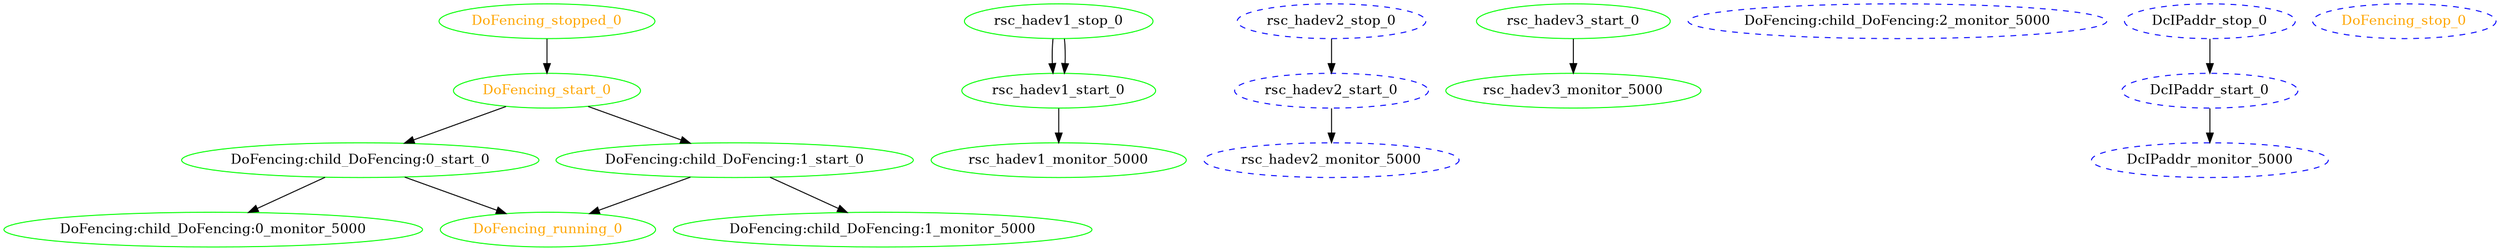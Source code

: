digraph "g" {
	size = "30,30"
"DoFencing:child_DoFencing:0_monitor_5000" [ tooltip="hadev2" color="green" fontcolor="black" ]
"rsc_hadev1_monitor_5000" [ tooltip="hadev3" color="green" fontcolor="black" ]
"DoFencing:child_DoFencing:0_start_0" [ tooltip="hadev2" color="green" fontcolor="black" ]
"rsc_hadev2_monitor_5000" [ style="dashed" color="blue" fontcolor="black" ]
"rsc_hadev3_start_0" [ tooltip="hadev3" color="green" fontcolor="black" ]
"DoFencing:child_DoFencing:2_monitor_5000" [ style="dashed" color="blue" fontcolor="black" ]
"DcIPaddr_monitor_5000" [ style="dashed" color="blue" fontcolor="black" ]
"rsc_hadev1_start_0" [ tooltip="hadev3" color="green" fontcolor="black" ]
"rsc_hadev3_monitor_5000" [ tooltip="hadev3" color="green" fontcolor="black" ]
"DoFencing:child_DoFencing:1_monitor_5000" [ tooltip="hadev3" color="green" fontcolor="black" ]
"DcIPaddr_stop_0" [ style="dashed" color="blue" fontcolor="black" ]
"DcIPaddr_start_0" [ style="dashed" color="blue" fontcolor="black" ]
"rsc_hadev1_stop_0" [ tooltip="hadev2" color="green" fontcolor="black" ]
"rsc_hadev2_stop_0" [ style="dashed" color="blue" fontcolor="black" ]
"rsc_hadev2_start_0" [ style="dashed" color="blue" fontcolor="black" ]
"DoFencing:child_DoFencing:1_start_0" [ tooltip="hadev3" color="green" fontcolor="black" ]
"DoFencing_start_0" [ tooltip="" color="green" fontcolor="orange" ]
"DoFencing_running_0" [ tooltip="" color="green" fontcolor="orange" ]
"DoFencing_stop_0" [ style="dashed" color="blue" fontcolor="orange" ]
"DoFencing_stopped_0" [ tooltip="" color="green" fontcolor="orange" ]
"DoFencing:child_DoFencing:0_start_0" -> "DoFencing:child_DoFencing:0_monitor_5000"
"rsc_hadev1_start_0" -> "rsc_hadev1_monitor_5000"
"DoFencing_start_0" -> "DoFencing:child_DoFencing:0_start_0"
"rsc_hadev2_start_0" -> "rsc_hadev2_monitor_5000"
"DcIPaddr_start_0" -> "DcIPaddr_monitor_5000"
"rsc_hadev1_stop_0" -> "rsc_hadev1_start_0"
"rsc_hadev1_stop_0" -> "rsc_hadev1_start_0"
"rsc_hadev3_start_0" -> "rsc_hadev3_monitor_5000"
"DoFencing:child_DoFencing:1_start_0" -> "DoFencing:child_DoFencing:1_monitor_5000"
"DcIPaddr_stop_0" -> "DcIPaddr_start_0"
"rsc_hadev2_stop_0" -> "rsc_hadev2_start_0"
"DoFencing_start_0" -> "DoFencing:child_DoFencing:1_start_0"
"DoFencing_stopped_0" -> "DoFencing_start_0"
"DoFencing:child_DoFencing:0_start_0" -> "DoFencing_running_0"
"DoFencing:child_DoFencing:1_start_0" -> "DoFencing_running_0"
}
